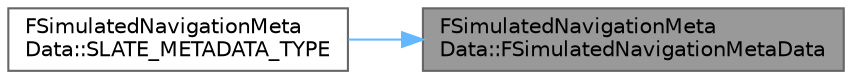 digraph "FSimulatedNavigationMetaData::FSimulatedNavigationMetaData"
{
 // INTERACTIVE_SVG=YES
 // LATEX_PDF_SIZE
  bgcolor="transparent";
  edge [fontname=Helvetica,fontsize=10,labelfontname=Helvetica,labelfontsize=10];
  node [fontname=Helvetica,fontsize=10,shape=box,height=0.2,width=0.4];
  rankdir="RL";
  Node1 [id="Node000001",label="FSimulatedNavigationMeta\lData::FSimulatedNavigationMetaData",height=0.2,width=0.4,color="gray40", fillcolor="grey60", style="filled", fontcolor="black",tooltip=" "];
  Node1 -> Node2 [id="edge1_Node000001_Node000002",dir="back",color="steelblue1",style="solid",tooltip=" "];
  Node2 [id="Node000002",label="FSimulatedNavigationMeta\lData::SLATE_METADATA_TYPE",height=0.2,width=0.4,color="grey40", fillcolor="white", style="filled",URL="$d7/d45/classFSimulatedNavigationMetaData.html#a671912dfe48d759ca74b9d2a1815db8b",tooltip=" "];
}
